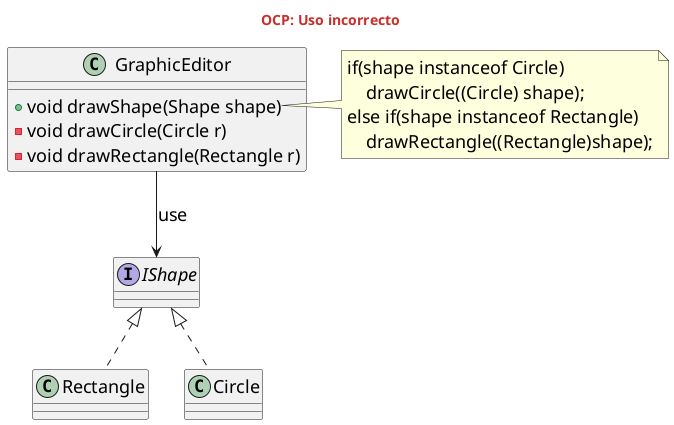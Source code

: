 @startuml
skinparam backgroundcolor transparent
skinparam classFontSize 18
skinparam noteFontSize 18
skinparam arrowFontSize 18
skinparam classAttributeFontSize 18

skinparam titleFontColor #c9302c

Title OCP: Uso incorrecto

interface IShape

class Rectangle implements IShape
class Circle implements IShape

class GraphicEditor{
    + void drawShape(Shape shape)
    - void drawCircle(Circle r)
    - void drawRectangle(Rectangle r)
}

GraphicEditor --> IShape: use

note right of GraphicEditor::drawShape
    if(shape instanceof Circle)
        drawCircle((Circle) shape);
    else if(shape instanceof Rectangle)
        drawRectangle((Rectangle)shape);
end note

@enduml